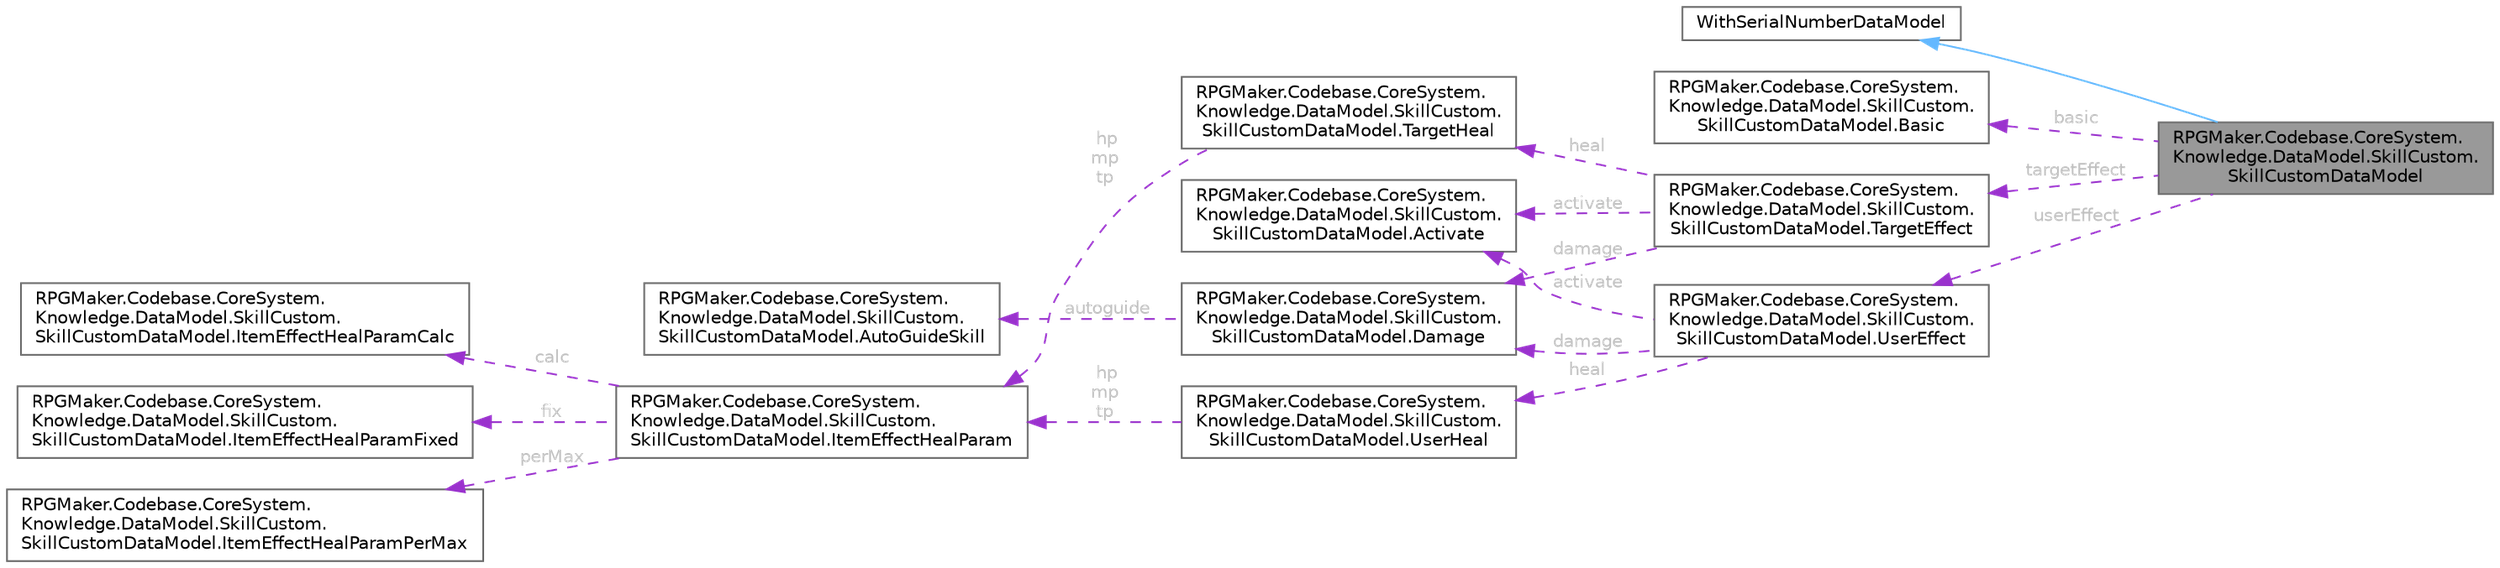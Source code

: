 digraph "RPGMaker.Codebase.CoreSystem.Knowledge.DataModel.SkillCustom.SkillCustomDataModel"
{
 // LATEX_PDF_SIZE
  bgcolor="transparent";
  edge [fontname=Helvetica,fontsize=10,labelfontname=Helvetica,labelfontsize=10];
  node [fontname=Helvetica,fontsize=10,shape=box,height=0.2,width=0.4];
  rankdir="LR";
  Node1 [id="Node000001",label="RPGMaker.Codebase.CoreSystem.\lKnowledge.DataModel.SkillCustom.\lSkillCustomDataModel",height=0.2,width=0.4,color="gray40", fillcolor="grey60", style="filled", fontcolor="black",tooltip="スキル・カスタム・データ・モデル"];
  Node2 -> Node1 [id="edge1_Node000001_Node000002",dir="back",color="steelblue1",style="solid",tooltip=" "];
  Node2 [id="Node000002",label="WithSerialNumberDataModel",height=0.2,width=0.4,color="gray40", fillcolor="white", style="filled",tooltip=" "];
  Node3 -> Node1 [id="edge2_Node000001_Node000003",dir="back",color="darkorchid3",style="dashed",tooltip=" ",label=" basic",fontcolor="grey" ];
  Node3 [id="Node000003",label="RPGMaker.Codebase.CoreSystem.\lKnowledge.DataModel.SkillCustom.\lSkillCustomDataModel.Basic",height=0.2,width=0.4,color="gray40", fillcolor="white", style="filled",URL="$d6/dd3/class_r_p_g_maker_1_1_codebase_1_1_core_system_1_1_knowledge_1_1_data_model_1_1_skill_custom_1_135304f868ab51b30e445215c65f33152.html",tooltip=" "];
  Node4 -> Node1 [id="edge3_Node000001_Node000004",dir="back",color="darkorchid3",style="dashed",tooltip=" ",label=" targetEffect",fontcolor="grey" ];
  Node4 [id="Node000004",label="RPGMaker.Codebase.CoreSystem.\lKnowledge.DataModel.SkillCustom.\lSkillCustomDataModel.TargetEffect",height=0.2,width=0.4,color="gray40", fillcolor="white", style="filled",URL="$d3/d92/class_r_p_g_maker_1_1_codebase_1_1_core_system_1_1_knowledge_1_1_data_model_1_1_skill_custom_1_11c324a497cc50db0db4f197c0f9a675c.html",tooltip=" "];
  Node5 -> Node4 [id="edge4_Node000004_Node000005",dir="back",color="darkorchid3",style="dashed",tooltip=" ",label=" activate",fontcolor="grey" ];
  Node5 [id="Node000005",label="RPGMaker.Codebase.CoreSystem.\lKnowledge.DataModel.SkillCustom.\lSkillCustomDataModel.Activate",height=0.2,width=0.4,color="gray40", fillcolor="white", style="filled",URL="$d7/d4b/class_r_p_g_maker_1_1_codebase_1_1_core_system_1_1_knowledge_1_1_data_model_1_1_skill_custom_1_1485815d99b61ae688ed357ac5798e247.html",tooltip=" "];
  Node6 -> Node4 [id="edge5_Node000004_Node000006",dir="back",color="darkorchid3",style="dashed",tooltip=" ",label=" damage",fontcolor="grey" ];
  Node6 [id="Node000006",label="RPGMaker.Codebase.CoreSystem.\lKnowledge.DataModel.SkillCustom.\lSkillCustomDataModel.Damage",height=0.2,width=0.4,color="gray40", fillcolor="white", style="filled",URL="$d4/d23/class_r_p_g_maker_1_1_codebase_1_1_core_system_1_1_knowledge_1_1_data_model_1_1_skill_custom_1_17e595018a72312d001aae18147aede2c.html",tooltip=" "];
  Node7 -> Node6 [id="edge6_Node000006_Node000007",dir="back",color="darkorchid3",style="dashed",tooltip=" ",label=" autoguide",fontcolor="grey" ];
  Node7 [id="Node000007",label="RPGMaker.Codebase.CoreSystem.\lKnowledge.DataModel.SkillCustom.\lSkillCustomDataModel.AutoGuideSkill",height=0.2,width=0.4,color="gray40", fillcolor="white", style="filled",URL="$d7/dfd/class_r_p_g_maker_1_1_codebase_1_1_core_system_1_1_knowledge_1_1_data_model_1_1_skill_custom_1_11107aea7638cbfd25782332ad9815a30.html",tooltip=" "];
  Node8 -> Node4 [id="edge7_Node000004_Node000008",dir="back",color="darkorchid3",style="dashed",tooltip=" ",label=" heal",fontcolor="grey" ];
  Node8 [id="Node000008",label="RPGMaker.Codebase.CoreSystem.\lKnowledge.DataModel.SkillCustom.\lSkillCustomDataModel.TargetHeal",height=0.2,width=0.4,color="gray40", fillcolor="white", style="filled",URL="$dc/d23/class_r_p_g_maker_1_1_codebase_1_1_core_system_1_1_knowledge_1_1_data_model_1_1_skill_custom_1_157eb8f5264fa7c6f75ee17f822c0f8d3.html",tooltip=" "];
  Node9 -> Node8 [id="edge8_Node000008_Node000009",dir="back",color="darkorchid3",style="dashed",tooltip=" ",label=" hp\nmp\ntp",fontcolor="grey" ];
  Node9 [id="Node000009",label="RPGMaker.Codebase.CoreSystem.\lKnowledge.DataModel.SkillCustom.\lSkillCustomDataModel.ItemEffectHealParam",height=0.2,width=0.4,color="gray40", fillcolor="white", style="filled",URL="$d4/d78/class_r_p_g_maker_1_1_codebase_1_1_core_system_1_1_knowledge_1_1_data_model_1_1_skill_custom_1_1ab2141b64f8059de15422206d12096fb.html",tooltip=" "];
  Node10 -> Node9 [id="edge9_Node000009_Node000010",dir="back",color="darkorchid3",style="dashed",tooltip=" ",label=" calc",fontcolor="grey" ];
  Node10 [id="Node000010",label="RPGMaker.Codebase.CoreSystem.\lKnowledge.DataModel.SkillCustom.\lSkillCustomDataModel.ItemEffectHealParamCalc",height=0.2,width=0.4,color="gray40", fillcolor="white", style="filled",URL="$d1/d63/class_r_p_g_maker_1_1_codebase_1_1_core_system_1_1_knowledge_1_1_data_model_1_1_skill_custom_1_1ed30c8ef4c870fdb8d5d4e4dc70fd876.html",tooltip=" "];
  Node11 -> Node9 [id="edge10_Node000009_Node000011",dir="back",color="darkorchid3",style="dashed",tooltip=" ",label=" fix",fontcolor="grey" ];
  Node11 [id="Node000011",label="RPGMaker.Codebase.CoreSystem.\lKnowledge.DataModel.SkillCustom.\lSkillCustomDataModel.ItemEffectHealParamFixed",height=0.2,width=0.4,color="gray40", fillcolor="white", style="filled",URL="$d0/d0e/class_r_p_g_maker_1_1_codebase_1_1_core_system_1_1_knowledge_1_1_data_model_1_1_skill_custom_1_10cfbaac0fc664c07ad4c293b8b050e39.html",tooltip=" "];
  Node12 -> Node9 [id="edge11_Node000009_Node000012",dir="back",color="darkorchid3",style="dashed",tooltip=" ",label=" perMax",fontcolor="grey" ];
  Node12 [id="Node000012",label="RPGMaker.Codebase.CoreSystem.\lKnowledge.DataModel.SkillCustom.\lSkillCustomDataModel.ItemEffectHealParamPerMax",height=0.2,width=0.4,color="gray40", fillcolor="white", style="filled",URL="$dd/d4d/class_r_p_g_maker_1_1_codebase_1_1_core_system_1_1_knowledge_1_1_data_model_1_1_skill_custom_1_12aa51d6c4b93d029de50be8c50ec780f.html",tooltip=" "];
  Node13 -> Node1 [id="edge12_Node000001_Node000013",dir="back",color="darkorchid3",style="dashed",tooltip=" ",label=" userEffect",fontcolor="grey" ];
  Node13 [id="Node000013",label="RPGMaker.Codebase.CoreSystem.\lKnowledge.DataModel.SkillCustom.\lSkillCustomDataModel.UserEffect",height=0.2,width=0.4,color="gray40", fillcolor="white", style="filled",URL="$d0/d6d/class_r_p_g_maker_1_1_codebase_1_1_core_system_1_1_knowledge_1_1_data_model_1_1_skill_custom_1_104291282bdef9989aa47efeec26b6630.html",tooltip=" "];
  Node5 -> Node13 [id="edge13_Node000013_Node000005",dir="back",color="darkorchid3",style="dashed",tooltip=" ",label=" activate",fontcolor="grey" ];
  Node6 -> Node13 [id="edge14_Node000013_Node000006",dir="back",color="darkorchid3",style="dashed",tooltip=" ",label=" damage",fontcolor="grey" ];
  Node14 -> Node13 [id="edge15_Node000013_Node000014",dir="back",color="darkorchid3",style="dashed",tooltip=" ",label=" heal",fontcolor="grey" ];
  Node14 [id="Node000014",label="RPGMaker.Codebase.CoreSystem.\lKnowledge.DataModel.SkillCustom.\lSkillCustomDataModel.UserHeal",height=0.2,width=0.4,color="gray40", fillcolor="white", style="filled",URL="$d2/d19/class_r_p_g_maker_1_1_codebase_1_1_core_system_1_1_knowledge_1_1_data_model_1_1_skill_custom_1_19059c7b1dfb9ba8a2499daf540dc1d93.html",tooltip=" "];
  Node9 -> Node14 [id="edge16_Node000014_Node000009",dir="back",color="darkorchid3",style="dashed",tooltip=" ",label=" hp\nmp\ntp",fontcolor="grey" ];
}
